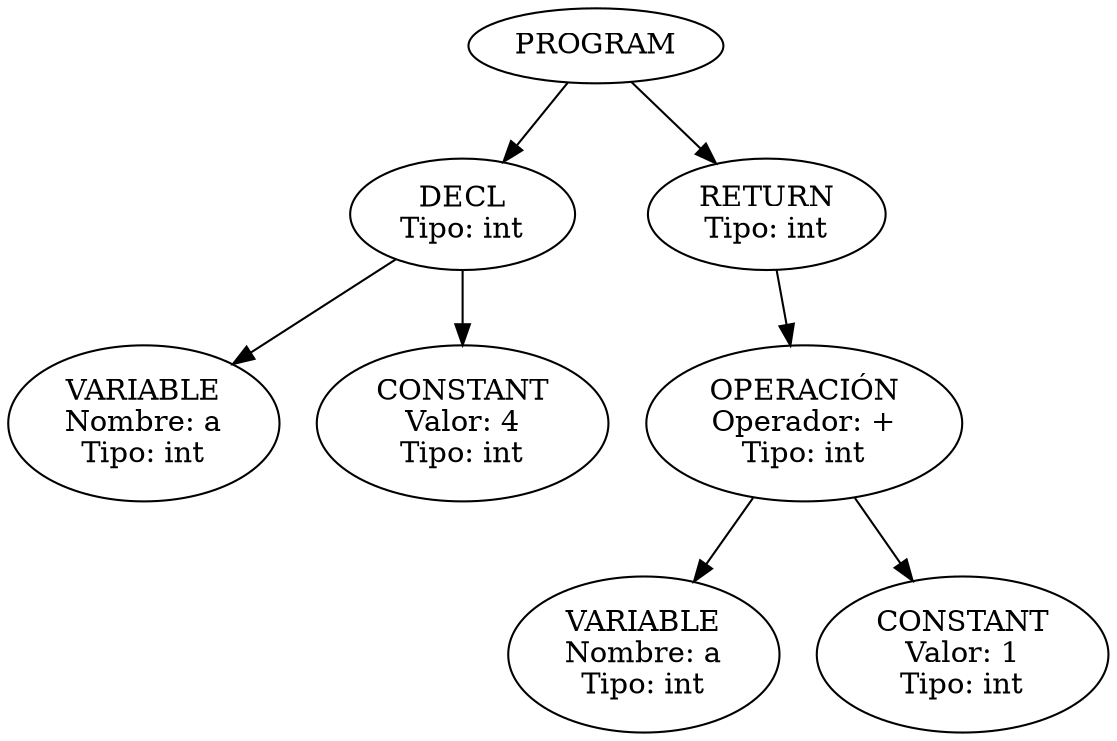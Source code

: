digraph AST {
  0 [label="PROGRAM"];
  1 [label="DECL\nTipo: int"];
  2 [label="VARIABLE\nNombre: a\nTipo: int"];
  1 -> 2;
  3 [label="CONSTANT\nValor: 4\nTipo: int"];
  1 -> 3;
  0 -> 1;
  4 [label="RETURN\nTipo: int"];
  5 [label="OPERACIÓN\nOperador: +\nTipo: int"];
  6 [label="VARIABLE\nNombre: a\nTipo: int"];
  5 -> 6;
  7 [label="CONSTANT\nValor: 1\nTipo: int"];
  5 -> 7;
  4 -> 5;
  0 -> 4;
}
